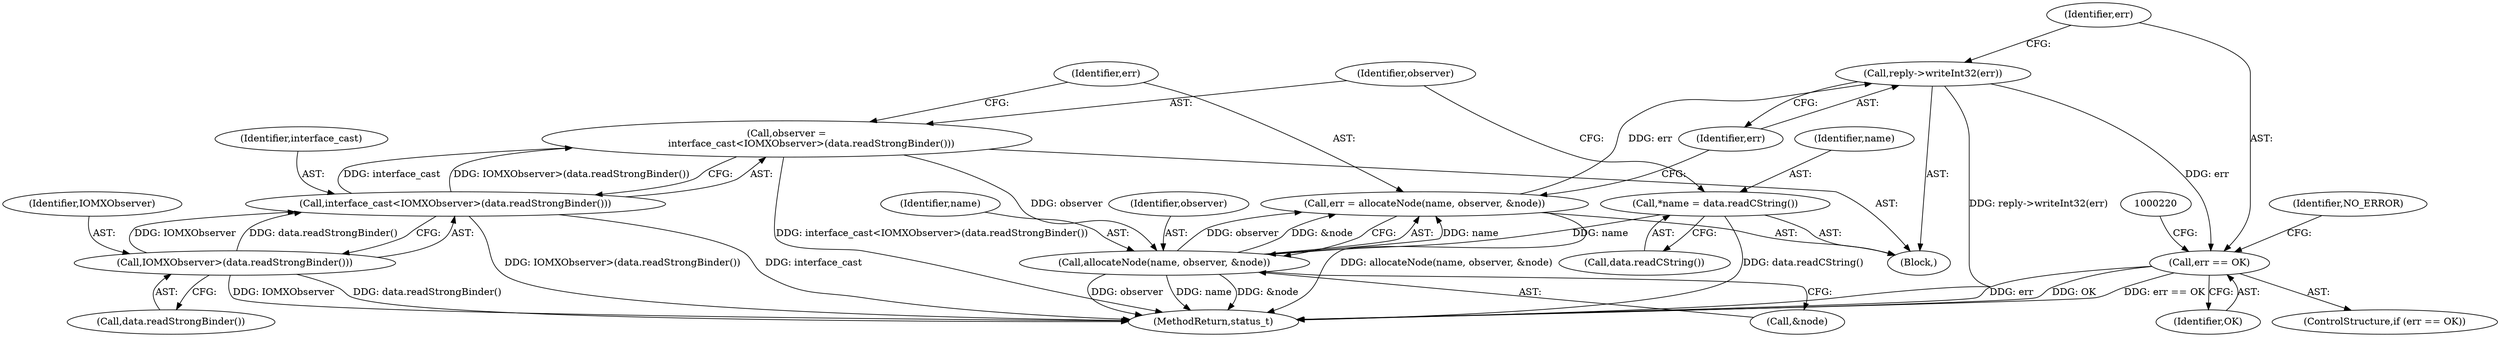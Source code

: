 digraph "0_Android_1171e7c047bf79e7c93342bb6a812c9edd86aa84@API" {
"1000211" [label="(Call,reply->writeInt32(err))"];
"1000204" [label="(Call,err = allocateNode(name, observer, &node))"];
"1000206" [label="(Call,allocateNode(name, observer, &node))"];
"1000191" [label="(Call,*name = data.readCString())"];
"1000195" [label="(Call,observer =\n                interface_cast<IOMXObserver>(data.readStrongBinder()))"];
"1000197" [label="(Call,interface_cast<IOMXObserver>(data.readStrongBinder()))"];
"1000199" [label="(Call,IOMXObserver>(data.readStrongBinder()))"];
"1000214" [label="(Call,err == OK)"];
"1000192" [label="(Identifier,name)"];
"1000198" [label="(Identifier,interface_cast)"];
"1000209" [label="(Call,&node)"];
"1000185" [label="(Block,)"];
"1000199" [label="(Call,IOMXObserver>(data.readStrongBinder()))"];
"1000212" [label="(Identifier,err)"];
"1000211" [label="(Call,reply->writeInt32(err))"];
"1000200" [label="(Identifier,IOMXObserver)"];
"1000205" [label="(Identifier,err)"];
"1000193" [label="(Call,data.readCString())"];
"1000197" [label="(Call,interface_cast<IOMXObserver>(data.readStrongBinder()))"];
"1000214" [label="(Call,err == OK)"];
"1001075" [label="(MethodReturn,status_t)"];
"1000195" [label="(Call,observer =\n                interface_cast<IOMXObserver>(data.readStrongBinder()))"];
"1000216" [label="(Identifier,OK)"];
"1000191" [label="(Call,*name = data.readCString())"];
"1000213" [label="(ControlStructure,if (err == OK))"];
"1000208" [label="(Identifier,observer)"];
"1000201" [label="(Call,data.readStrongBinder())"];
"1000223" [label="(Identifier,NO_ERROR)"];
"1000206" [label="(Call,allocateNode(name, observer, &node))"];
"1000207" [label="(Identifier,name)"];
"1000196" [label="(Identifier,observer)"];
"1000204" [label="(Call,err = allocateNode(name, observer, &node))"];
"1000215" [label="(Identifier,err)"];
"1000211" -> "1000185"  [label="AST: "];
"1000211" -> "1000212"  [label="CFG: "];
"1000212" -> "1000211"  [label="AST: "];
"1000215" -> "1000211"  [label="CFG: "];
"1000211" -> "1001075"  [label="DDG: reply->writeInt32(err)"];
"1000204" -> "1000211"  [label="DDG: err"];
"1000211" -> "1000214"  [label="DDG: err"];
"1000204" -> "1000185"  [label="AST: "];
"1000204" -> "1000206"  [label="CFG: "];
"1000205" -> "1000204"  [label="AST: "];
"1000206" -> "1000204"  [label="AST: "];
"1000212" -> "1000204"  [label="CFG: "];
"1000204" -> "1001075"  [label="DDG: allocateNode(name, observer, &node)"];
"1000206" -> "1000204"  [label="DDG: name"];
"1000206" -> "1000204"  [label="DDG: observer"];
"1000206" -> "1000204"  [label="DDG: &node"];
"1000206" -> "1000209"  [label="CFG: "];
"1000207" -> "1000206"  [label="AST: "];
"1000208" -> "1000206"  [label="AST: "];
"1000209" -> "1000206"  [label="AST: "];
"1000206" -> "1001075"  [label="DDG: &node"];
"1000206" -> "1001075"  [label="DDG: observer"];
"1000206" -> "1001075"  [label="DDG: name"];
"1000191" -> "1000206"  [label="DDG: name"];
"1000195" -> "1000206"  [label="DDG: observer"];
"1000191" -> "1000185"  [label="AST: "];
"1000191" -> "1000193"  [label="CFG: "];
"1000192" -> "1000191"  [label="AST: "];
"1000193" -> "1000191"  [label="AST: "];
"1000196" -> "1000191"  [label="CFG: "];
"1000191" -> "1001075"  [label="DDG: data.readCString()"];
"1000195" -> "1000185"  [label="AST: "];
"1000195" -> "1000197"  [label="CFG: "];
"1000196" -> "1000195"  [label="AST: "];
"1000197" -> "1000195"  [label="AST: "];
"1000205" -> "1000195"  [label="CFG: "];
"1000195" -> "1001075"  [label="DDG: interface_cast<IOMXObserver>(data.readStrongBinder())"];
"1000197" -> "1000195"  [label="DDG: interface_cast"];
"1000197" -> "1000195"  [label="DDG: IOMXObserver>(data.readStrongBinder())"];
"1000197" -> "1000199"  [label="CFG: "];
"1000198" -> "1000197"  [label="AST: "];
"1000199" -> "1000197"  [label="AST: "];
"1000197" -> "1001075"  [label="DDG: IOMXObserver>(data.readStrongBinder())"];
"1000197" -> "1001075"  [label="DDG: interface_cast"];
"1000199" -> "1000197"  [label="DDG: IOMXObserver"];
"1000199" -> "1000197"  [label="DDG: data.readStrongBinder()"];
"1000199" -> "1000201"  [label="CFG: "];
"1000200" -> "1000199"  [label="AST: "];
"1000201" -> "1000199"  [label="AST: "];
"1000199" -> "1001075"  [label="DDG: data.readStrongBinder()"];
"1000199" -> "1001075"  [label="DDG: IOMXObserver"];
"1000214" -> "1000213"  [label="AST: "];
"1000214" -> "1000216"  [label="CFG: "];
"1000215" -> "1000214"  [label="AST: "];
"1000216" -> "1000214"  [label="AST: "];
"1000220" -> "1000214"  [label="CFG: "];
"1000223" -> "1000214"  [label="CFG: "];
"1000214" -> "1001075"  [label="DDG: OK"];
"1000214" -> "1001075"  [label="DDG: err == OK"];
"1000214" -> "1001075"  [label="DDG: err"];
}

